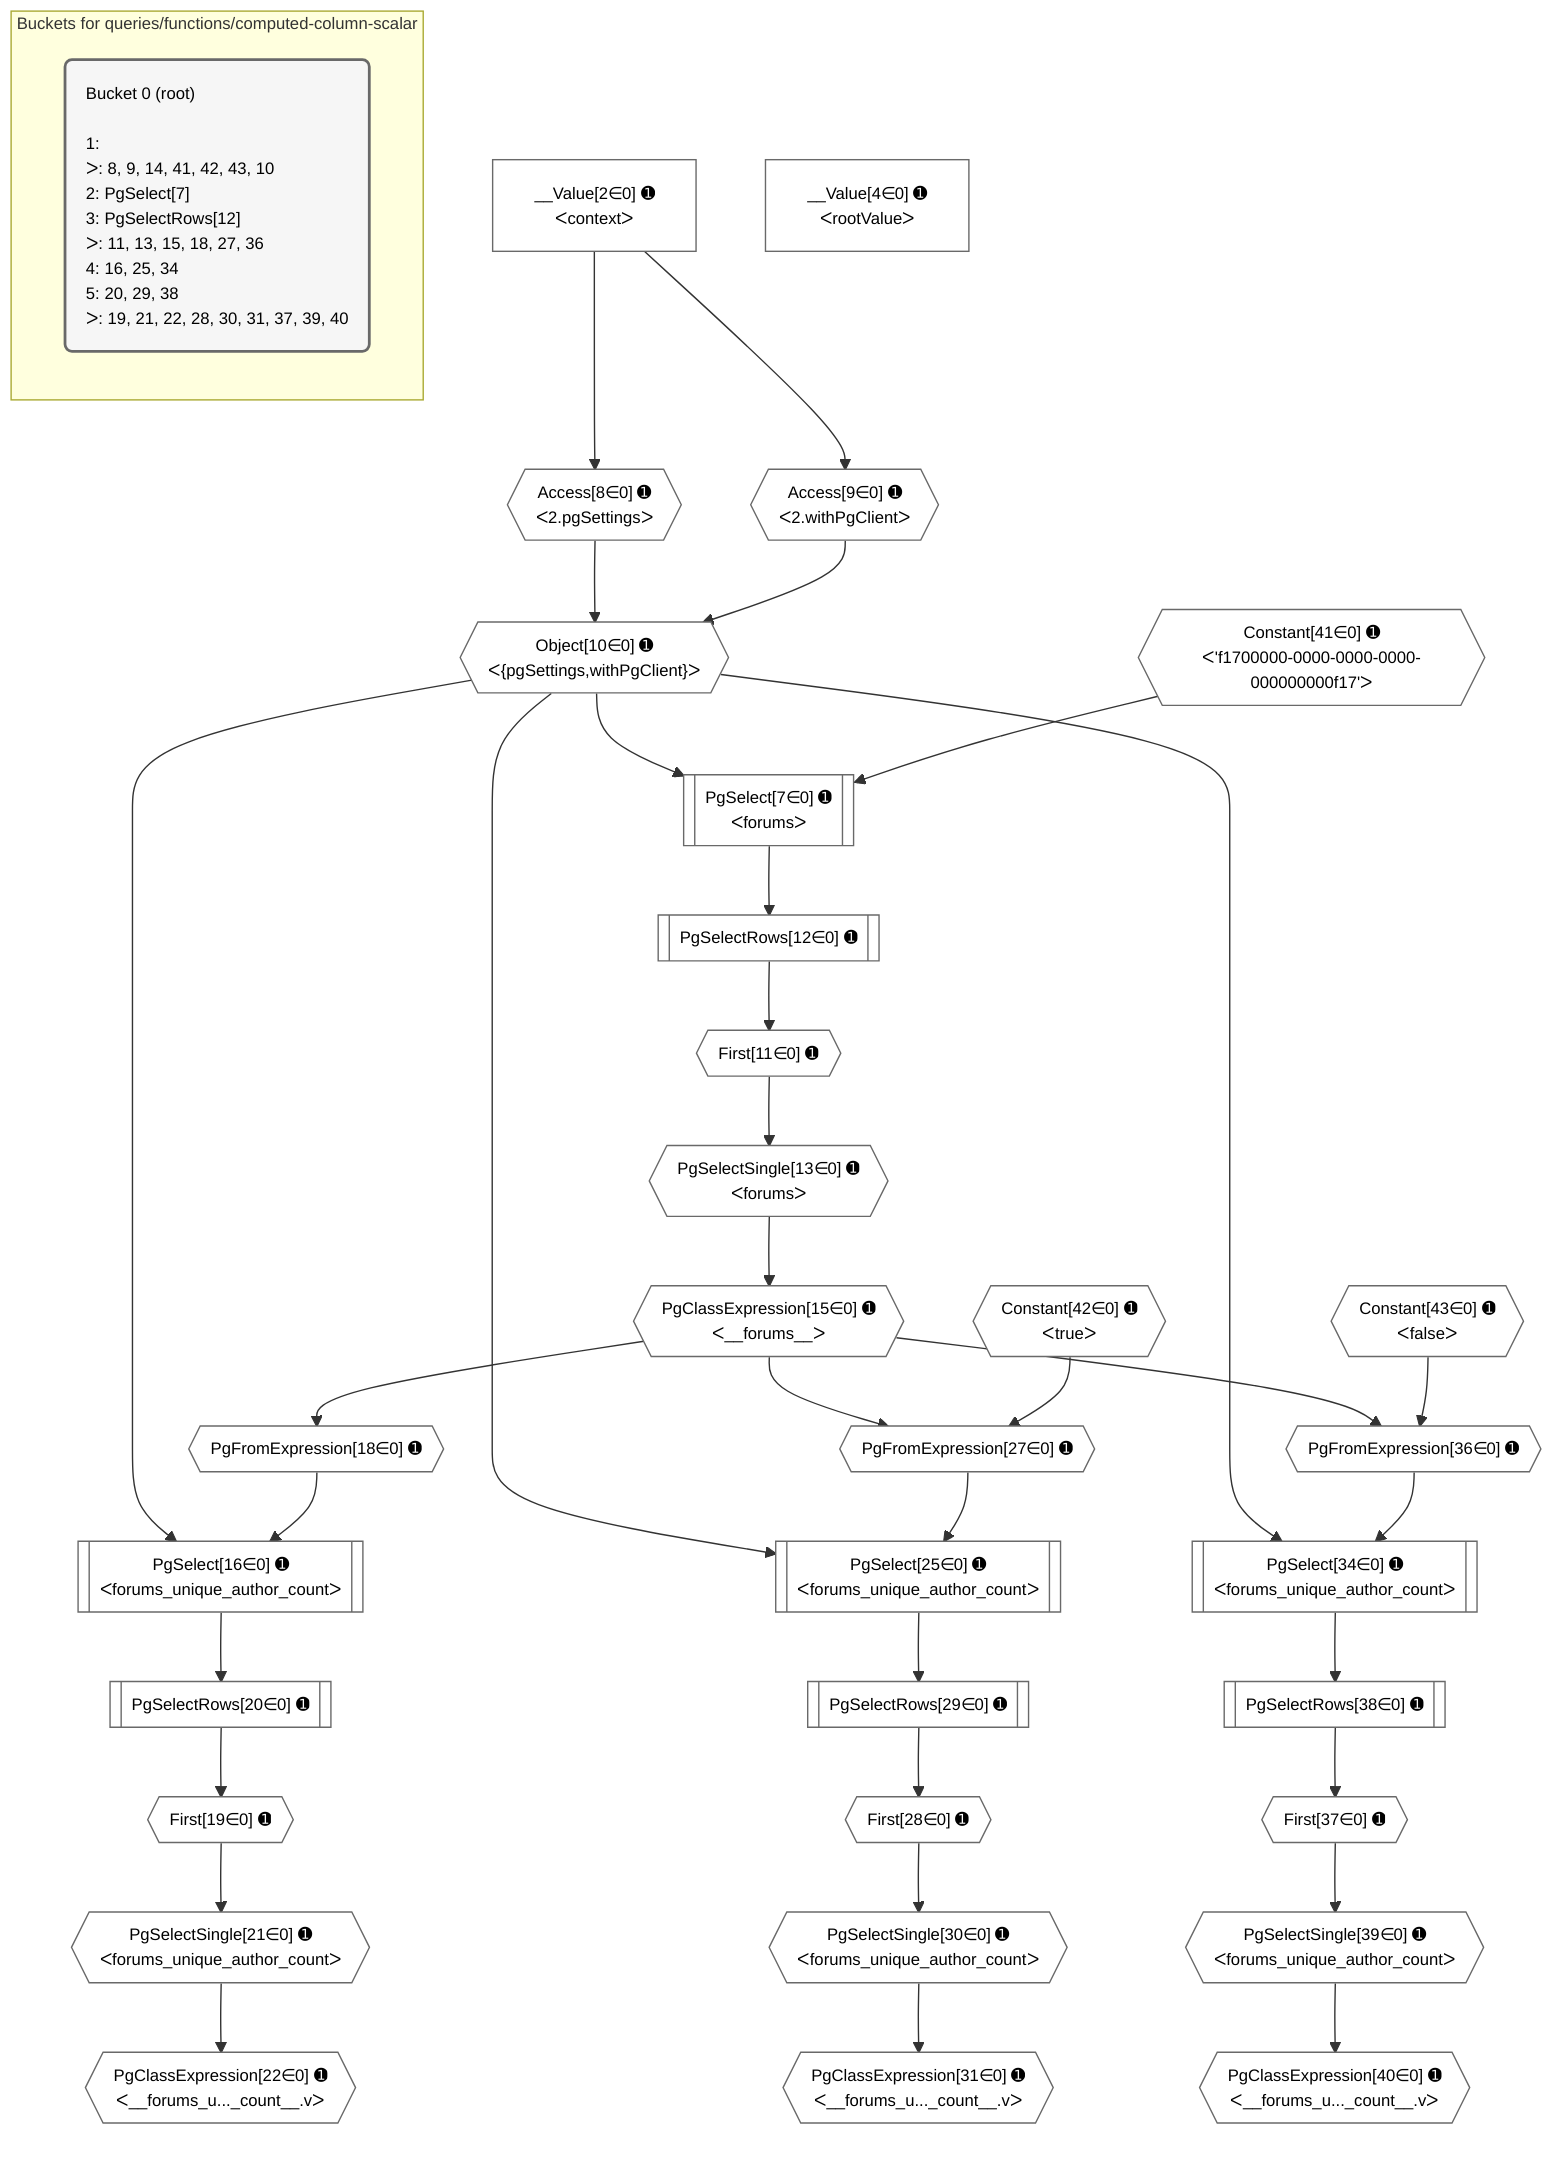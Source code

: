 %%{init: {'themeVariables': { 'fontSize': '12px'}}}%%
graph TD
    classDef path fill:#eee,stroke:#000,color:#000
    classDef plan fill:#fff,stroke-width:1px,color:#000
    classDef itemplan fill:#fff,stroke-width:2px,color:#000
    classDef unbatchedplan fill:#dff,stroke-width:1px,color:#000
    classDef sideeffectplan fill:#fcc,stroke-width:2px,color:#000
    classDef bucket fill:#f6f6f6,color:#000,stroke-width:2px,text-align:left


    %% plan dependencies
    PgSelect7[["PgSelect[7∈0] ➊<br />ᐸforumsᐳ"]]:::plan
    Object10{{"Object[10∈0] ➊<br />ᐸ{pgSettings,withPgClient}ᐳ"}}:::plan
    Constant41{{"Constant[41∈0] ➊<br />ᐸ'f1700000-0000-0000-0000-000000000f17'ᐳ"}}:::plan
    Object10 & Constant41 --> PgSelect7
    Access8{{"Access[8∈0] ➊<br />ᐸ2.pgSettingsᐳ"}}:::plan
    Access9{{"Access[9∈0] ➊<br />ᐸ2.withPgClientᐳ"}}:::plan
    Access8 & Access9 --> Object10
    PgSelect16[["PgSelect[16∈0] ➊<br />ᐸforums_unique_author_countᐳ"]]:::plan
    PgFromExpression18{{"PgFromExpression[18∈0] ➊"}}:::plan
    Object10 & PgFromExpression18 --> PgSelect16
    PgClassExpression15{{"PgClassExpression[15∈0] ➊<br />ᐸ__forums__ᐳ"}}:::plan
    PgClassExpression15 --> PgFromExpression18
    PgSelect25[["PgSelect[25∈0] ➊<br />ᐸforums_unique_author_countᐳ"]]:::plan
    PgFromExpression27{{"PgFromExpression[27∈0] ➊"}}:::plan
    Object10 & PgFromExpression27 --> PgSelect25
    Constant42{{"Constant[42∈0] ➊<br />ᐸtrueᐳ"}}:::plan
    PgClassExpression15 & Constant42 --> PgFromExpression27
    PgSelect34[["PgSelect[34∈0] ➊<br />ᐸforums_unique_author_countᐳ"]]:::plan
    PgFromExpression36{{"PgFromExpression[36∈0] ➊"}}:::plan
    Object10 & PgFromExpression36 --> PgSelect34
    Constant43{{"Constant[43∈0] ➊<br />ᐸfalseᐳ"}}:::plan
    PgClassExpression15 & Constant43 --> PgFromExpression36
    __Value2["__Value[2∈0] ➊<br />ᐸcontextᐳ"]:::plan
    __Value2 --> Access8
    __Value2 --> Access9
    First11{{"First[11∈0] ➊"}}:::plan
    PgSelectRows12[["PgSelectRows[12∈0] ➊"]]:::plan
    PgSelectRows12 --> First11
    PgSelect7 --> PgSelectRows12
    PgSelectSingle13{{"PgSelectSingle[13∈0] ➊<br />ᐸforumsᐳ"}}:::plan
    First11 --> PgSelectSingle13
    PgSelectSingle13 --> PgClassExpression15
    First19{{"First[19∈0] ➊"}}:::plan
    PgSelectRows20[["PgSelectRows[20∈0] ➊"]]:::plan
    PgSelectRows20 --> First19
    PgSelect16 --> PgSelectRows20
    PgSelectSingle21{{"PgSelectSingle[21∈0] ➊<br />ᐸforums_unique_author_countᐳ"}}:::plan
    First19 --> PgSelectSingle21
    PgClassExpression22{{"PgClassExpression[22∈0] ➊<br />ᐸ__forums_u..._count__.vᐳ"}}:::plan
    PgSelectSingle21 --> PgClassExpression22
    First28{{"First[28∈0] ➊"}}:::plan
    PgSelectRows29[["PgSelectRows[29∈0] ➊"]]:::plan
    PgSelectRows29 --> First28
    PgSelect25 --> PgSelectRows29
    PgSelectSingle30{{"PgSelectSingle[30∈0] ➊<br />ᐸforums_unique_author_countᐳ"}}:::plan
    First28 --> PgSelectSingle30
    PgClassExpression31{{"PgClassExpression[31∈0] ➊<br />ᐸ__forums_u..._count__.vᐳ"}}:::plan
    PgSelectSingle30 --> PgClassExpression31
    First37{{"First[37∈0] ➊"}}:::plan
    PgSelectRows38[["PgSelectRows[38∈0] ➊"]]:::plan
    PgSelectRows38 --> First37
    PgSelect34 --> PgSelectRows38
    PgSelectSingle39{{"PgSelectSingle[39∈0] ➊<br />ᐸforums_unique_author_countᐳ"}}:::plan
    First37 --> PgSelectSingle39
    PgClassExpression40{{"PgClassExpression[40∈0] ➊<br />ᐸ__forums_u..._count__.vᐳ"}}:::plan
    PgSelectSingle39 --> PgClassExpression40
    __Value4["__Value[4∈0] ➊<br />ᐸrootValueᐳ"]:::plan

    %% define steps

    subgraph "Buckets for queries/functions/computed-column-scalar"
    Bucket0("Bucket 0 (root)<br /><br />1: <br />ᐳ: 8, 9, 14, 41, 42, 43, 10<br />2: PgSelect[7]<br />3: PgSelectRows[12]<br />ᐳ: 11, 13, 15, 18, 27, 36<br />4: 16, 25, 34<br />5: 20, 29, 38<br />ᐳ: 19, 21, 22, 28, 30, 31, 37, 39, 40"):::bucket
    classDef bucket0 stroke:#696969
    class Bucket0,__Value2,__Value4,PgSelect7,Access8,Access9,Object10,First11,PgSelectRows12,PgSelectSingle13,PgClassExpression15,PgSelect16,PgFromExpression18,First19,PgSelectRows20,PgSelectSingle21,PgClassExpression22,PgSelect25,PgFromExpression27,First28,PgSelectRows29,PgSelectSingle30,PgClassExpression31,PgSelect34,PgFromExpression36,First37,PgSelectRows38,PgSelectSingle39,PgClassExpression40,Constant41,Constant42,Constant43 bucket0
    end